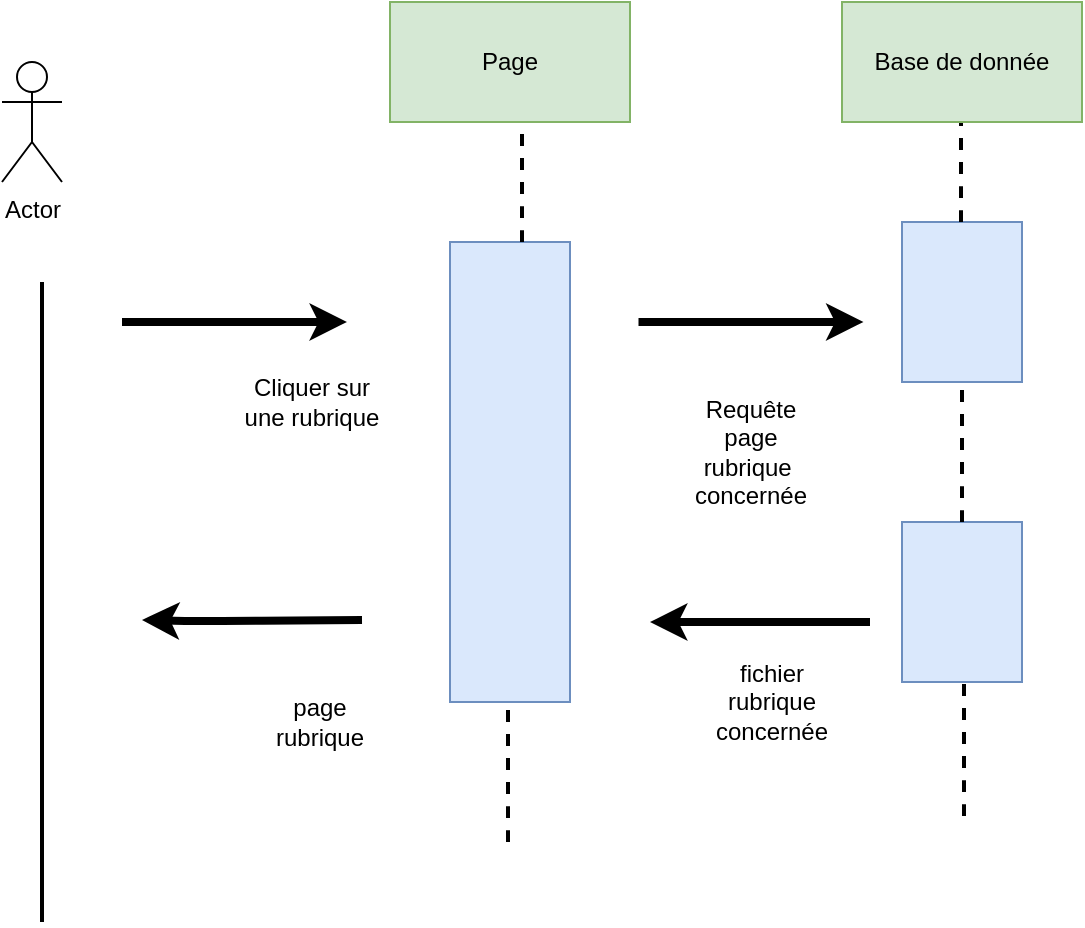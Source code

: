 <mxfile version="13.0.3" type="device"><diagram id="SD9dnz489gu0xJw2Ty5X" name="Page-1"><mxGraphModel dx="868" dy="457" grid="1" gridSize="10" guides="1" tooltips="1" connect="1" arrows="1" fold="1" page="1" pageScale="1" pageWidth="827" pageHeight="1169" math="0" shadow="0"><root><mxCell id="0"/><mxCell id="1" parent="0"/><mxCell id="E-8Ad1clmDLWHzSlXJYv-1" value="Actor" style="shape=umlActor;verticalLabelPosition=bottom;labelBackgroundColor=#ffffff;verticalAlign=top;html=1;outlineConnect=0;" vertex="1" parent="1"><mxGeometry x="160" y="40" width="30" height="60" as="geometry"/></mxCell><mxCell id="E-8Ad1clmDLWHzSlXJYv-2" value="" style="rounded=0;whiteSpace=wrap;html=1;fillColor=#dae8fc;strokeColor=#6c8ebf;" vertex="1" parent="1"><mxGeometry x="384" y="130" width="60" height="230" as="geometry"/></mxCell><mxCell id="E-8Ad1clmDLWHzSlXJYv-4" value="" style="rounded=0;whiteSpace=wrap;html=1;fillColor=#dae8fc;strokeColor=#6c8ebf;" vertex="1" parent="1"><mxGeometry x="610" y="120" width="60" height="80" as="geometry"/></mxCell><mxCell id="E-8Ad1clmDLWHzSlXJYv-5" value="" style="rounded=0;whiteSpace=wrap;html=1;fillColor=#dae8fc;strokeColor=#6c8ebf;" vertex="1" parent="1"><mxGeometry x="610" y="270" width="60" height="80" as="geometry"/></mxCell><mxCell id="E-8Ad1clmDLWHzSlXJYv-7" value="" style="endArrow=classic;html=1;strokeColor=#000000;strokeWidth=4;entryX=-0.067;entryY=0.174;entryDx=0;entryDy=0;entryPerimeter=0;" edge="1" parent="1"><mxGeometry width="50" height="50" relative="1" as="geometry"><mxPoint x="478.26" y="170" as="sourcePoint"/><mxPoint x="590.74" y="170.02" as="targetPoint"/></mxGeometry></mxCell><mxCell id="E-8Ad1clmDLWHzSlXJYv-8" value="" style="endArrow=classic;html=1;strokeColor=#000000;strokeWidth=4;entryX=-0.067;entryY=0.174;entryDx=0;entryDy=0;entryPerimeter=0;" edge="1" parent="1"><mxGeometry width="50" height="50" relative="1" as="geometry"><mxPoint x="220" y="170" as="sourcePoint"/><mxPoint x="332.48" y="170.02" as="targetPoint"/></mxGeometry></mxCell><mxCell id="E-8Ad1clmDLWHzSlXJYv-9" value="" style="endArrow=none;dashed=1;html=1;strokeColor=#000000;strokeWidth=2;exitX=0.5;exitY=0;exitDx=0;exitDy=0;entryX=0.5;entryY=1;entryDx=0;entryDy=0;" edge="1" parent="1" source="E-8Ad1clmDLWHzSlXJYv-5" target="E-8Ad1clmDLWHzSlXJYv-4"><mxGeometry width="50" height="50" relative="1" as="geometry"><mxPoint x="645" y="260" as="sourcePoint"/><mxPoint x="645" y="210" as="targetPoint"/><Array as="points"><mxPoint x="640" y="260"/></Array></mxGeometry></mxCell><mxCell id="E-8Ad1clmDLWHzSlXJYv-10" value="" style="endArrow=none;dashed=1;html=1;strokeColor=#000000;strokeWidth=2;exitX=0.5;exitY=0;exitDx=0;exitDy=0;entryX=0.5;entryY=1;entryDx=0;entryDy=0;" edge="1" parent="1"><mxGeometry width="50" height="50" relative="1" as="geometry"><mxPoint x="641" y="417" as="sourcePoint"/><mxPoint x="641" y="347" as="targetPoint"/><Array as="points"><mxPoint x="641" y="407"/></Array></mxGeometry></mxCell><mxCell id="E-8Ad1clmDLWHzSlXJYv-11" value="" style="endArrow=classic;html=1;strokeColor=#000000;strokeWidth=4;" edge="1" parent="1"><mxGeometry width="50" height="50" relative="1" as="geometry"><mxPoint x="340" y="319" as="sourcePoint"/><mxPoint x="230" y="319" as="targetPoint"/><Array as="points"><mxPoint x="280" y="319.5"/><mxPoint x="250" y="319.5"/></Array></mxGeometry></mxCell><mxCell id="E-8Ad1clmDLWHzSlXJYv-13" value="" style="endArrow=classic;html=1;strokeColor=#000000;strokeWidth=4;" edge="1" parent="1"><mxGeometry width="50" height="50" relative="1" as="geometry"><mxPoint x="594" y="320" as="sourcePoint"/><mxPoint x="484" y="320" as="targetPoint"/></mxGeometry></mxCell><mxCell id="E-8Ad1clmDLWHzSlXJYv-15" value="" style="endArrow=none;dashed=1;html=1;strokeColor=#000000;strokeWidth=2;exitX=0.5;exitY=0;exitDx=0;exitDy=0;entryX=0.5;entryY=1;entryDx=0;entryDy=0;" edge="1" parent="1"><mxGeometry width="50" height="50" relative="1" as="geometry"><mxPoint x="413" y="430" as="sourcePoint"/><mxPoint x="413" y="360" as="targetPoint"/><Array as="points"><mxPoint x="413" y="420"/></Array></mxGeometry></mxCell><mxCell id="E-8Ad1clmDLWHzSlXJYv-16" value="" style="endArrow=none;dashed=1;html=1;strokeColor=#000000;strokeWidth=2;exitX=0.5;exitY=0;exitDx=0;exitDy=0;entryX=0.5;entryY=1;entryDx=0;entryDy=0;" edge="1" parent="1"><mxGeometry width="50" height="50" relative="1" as="geometry"><mxPoint x="420" y="130" as="sourcePoint"/><mxPoint x="420" y="60" as="targetPoint"/><Array as="points"><mxPoint x="420" y="120"/></Array></mxGeometry></mxCell><mxCell id="E-8Ad1clmDLWHzSlXJYv-18" value="" style="endArrow=none;dashed=1;html=1;strokeColor=#000000;strokeWidth=2;exitX=0.5;exitY=0;exitDx=0;exitDy=0;entryX=0.5;entryY=1;entryDx=0;entryDy=0;" edge="1" parent="1"><mxGeometry width="50" height="50" relative="1" as="geometry"><mxPoint x="639.5" y="120" as="sourcePoint"/><mxPoint x="639.5" y="50" as="targetPoint"/><Array as="points"><mxPoint x="639.5" y="110"/></Array></mxGeometry></mxCell><mxCell id="E-8Ad1clmDLWHzSlXJYv-19" value="Cliquer sur une rubrique" style="text;html=1;strokeColor=none;fillColor=none;align=center;verticalAlign=middle;whiteSpace=wrap;rounded=0;" vertex="1" parent="1"><mxGeometry x="280" y="170" width="70" height="80" as="geometry"/></mxCell><mxCell id="E-8Ad1clmDLWHzSlXJYv-20" value="Page" style="rounded=0;whiteSpace=wrap;html=1;fillColor=#d5e8d4;strokeColor=#82b366;" vertex="1" parent="1"><mxGeometry x="354" y="10" width="120" height="60" as="geometry"/></mxCell><mxCell id="E-8Ad1clmDLWHzSlXJYv-21" value="Base de donnée" style="rounded=0;whiteSpace=wrap;html=1;fillColor=#d5e8d4;strokeColor=#82b366;" vertex="1" parent="1"><mxGeometry x="580" y="10" width="120" height="60" as="geometry"/></mxCell><mxCell id="E-8Ad1clmDLWHzSlXJYv-22" value="&lt;font face=&quot;helvetica&quot;&gt;Requête page rubrique&amp;nbsp;&lt;br&gt;&lt;/font&gt;concernée" style="text;html=1;strokeColor=none;fillColor=none;align=center;verticalAlign=middle;whiteSpace=wrap;rounded=0;" vertex="1" parent="1"><mxGeometry x="500" y="190" width="69" height="90" as="geometry"/></mxCell><mxCell id="E-8Ad1clmDLWHzSlXJYv-24" value="fichier rubrique concernée" style="text;html=1;strokeColor=none;fillColor=none;align=center;verticalAlign=middle;whiteSpace=wrap;rounded=0;" vertex="1" parent="1"><mxGeometry x="510" y="320" width="70" height="80" as="geometry"/></mxCell><mxCell id="E-8Ad1clmDLWHzSlXJYv-26" value="page rubrique" style="text;html=1;strokeColor=none;fillColor=none;align=center;verticalAlign=middle;whiteSpace=wrap;rounded=0;" vertex="1" parent="1"><mxGeometry x="284" y="330" width="70" height="80" as="geometry"/></mxCell><mxCell id="E-8Ad1clmDLWHzSlXJYv-27" value="" style="endArrow=none;html=1;strokeColor=#000000;strokeWidth=2;" edge="1" parent="1"><mxGeometry width="50" height="50" relative="1" as="geometry"><mxPoint x="180" y="470" as="sourcePoint"/><mxPoint x="180" y="150" as="targetPoint"/></mxGeometry></mxCell></root></mxGraphModel></diagram></mxfile>